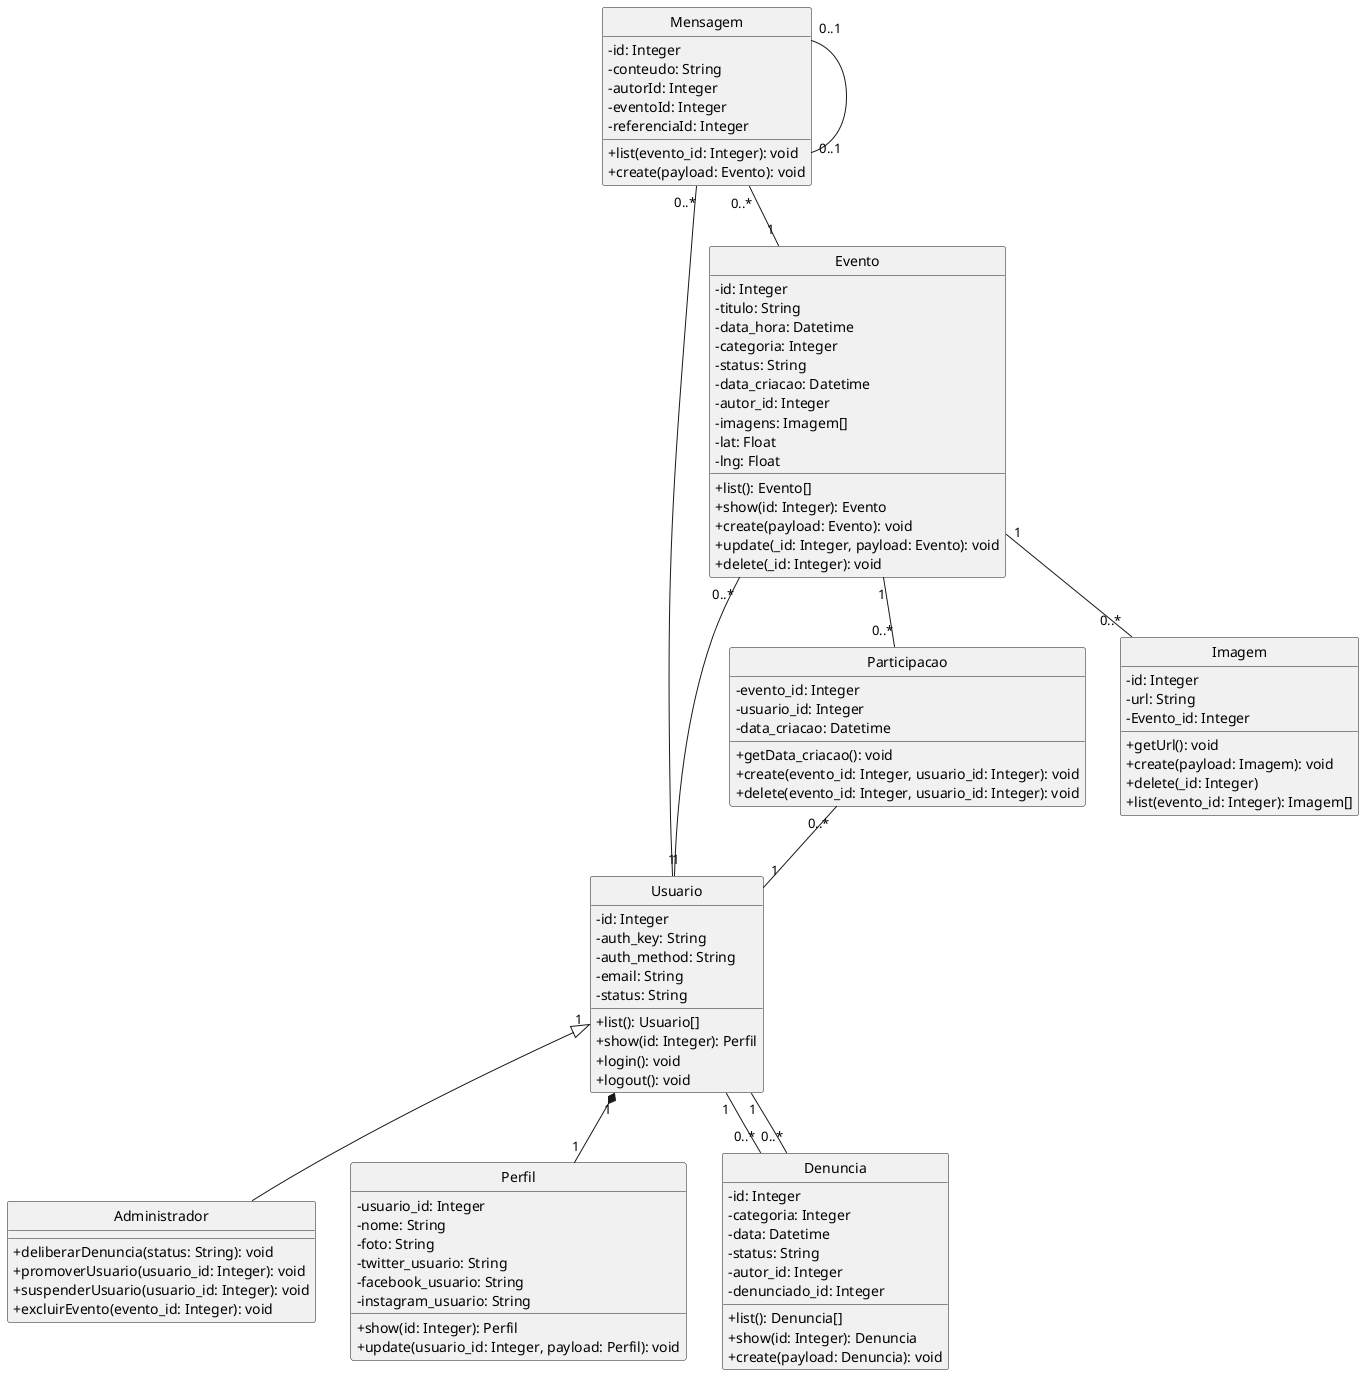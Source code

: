 @startuml

skinparam classAttributeIconSize 0
hide circle

class Usuario {
  -id: Integer
  -auth_key: String
  -auth_method: String
  -email: String
  -status: String
  +list(): Usuario[]
  +show(id: Integer): Perfil
  +login(): void
  +logout(): void
}

class Administrador {
  +deliberarDenuncia(status: String): void
  +promoverUsuario(usuario_id: Integer): void
  +suspenderUsuario(usuario_id: Integer): void
  +excluirEvento(evento_id: Integer): void
}

class Perfil {
  -usuario_id: Integer
  -nome: String
  -foto: String
  -twitter_usuario: String
  -facebook_usuario: String
  -instagram_usuario: String
  +show(id: Integer): Perfil
  +update(usuario_id: Integer, payload: Perfil): void
}

class Denuncia {
  -id: Integer
  -categoria: Integer
  -data: Datetime
  -status: String
  -autor_id: Integer
  -denunciado_id: Integer
  +list(): Denuncia[]
  +show(id: Integer): Denuncia
  +create(payload: Denuncia): void
}

class Evento {
  -id: Integer
  -titulo: String
  -data_hora: Datetime
  -categoria: Integer
  -status: String
  -data_criacao: Datetime
  -autor_id: Integer
  -imagens: Imagem[]
  -lat: Float
  -lng: Float
  +list(): Evento[]
  +show(id: Integer): Evento
  +create(payload: Evento): void
  +update(_id: Integer, payload: Evento): void
  +delete(_id: Integer): void
}

class Participacao {
  -evento_id: Integer
  -usuario_id: Integer
  -data_criacao: Datetime
  +getData_criacao(): void
  +create(evento_id: Integer, usuario_id: Integer): void
  +delete(evento_id: Integer, usuario_id: Integer): void
}

class Imagem {
  -id: Integer
  -url: String
  -Evento_id: Integer
  +getUrl(): void
  +create(payload: Imagem): void
  +delete(_id: Integer)
  +list(evento_id: Integer): Imagem[]
}

class Mensagem {
  -id: Integer
  -conteudo: String
  -autorId: Integer
  -eventoId: Integer
  -referenciaId: Integer
  +list(evento_id: Integer): void
  +create(payload: Evento): void
}

Usuario "1" *-- "1" Perfil
Usuario "1" <|-- Administrador

Evento "1" -- "0..*" Imagem
Evento "0..*" -- "1" Usuario

Participacao "0..*" -- "1" Usuario
Evento "1" -- "0..*" Participacao

Usuario "1" -- "0..*" Denuncia
Usuario "1" -- "0..*" Denuncia

Mensagem "0..*" -- "1" Evento
Mensagem "0..*" -- "1" Usuario
Mensagem "0..1" -- "0..1" Mensagem

@enduml